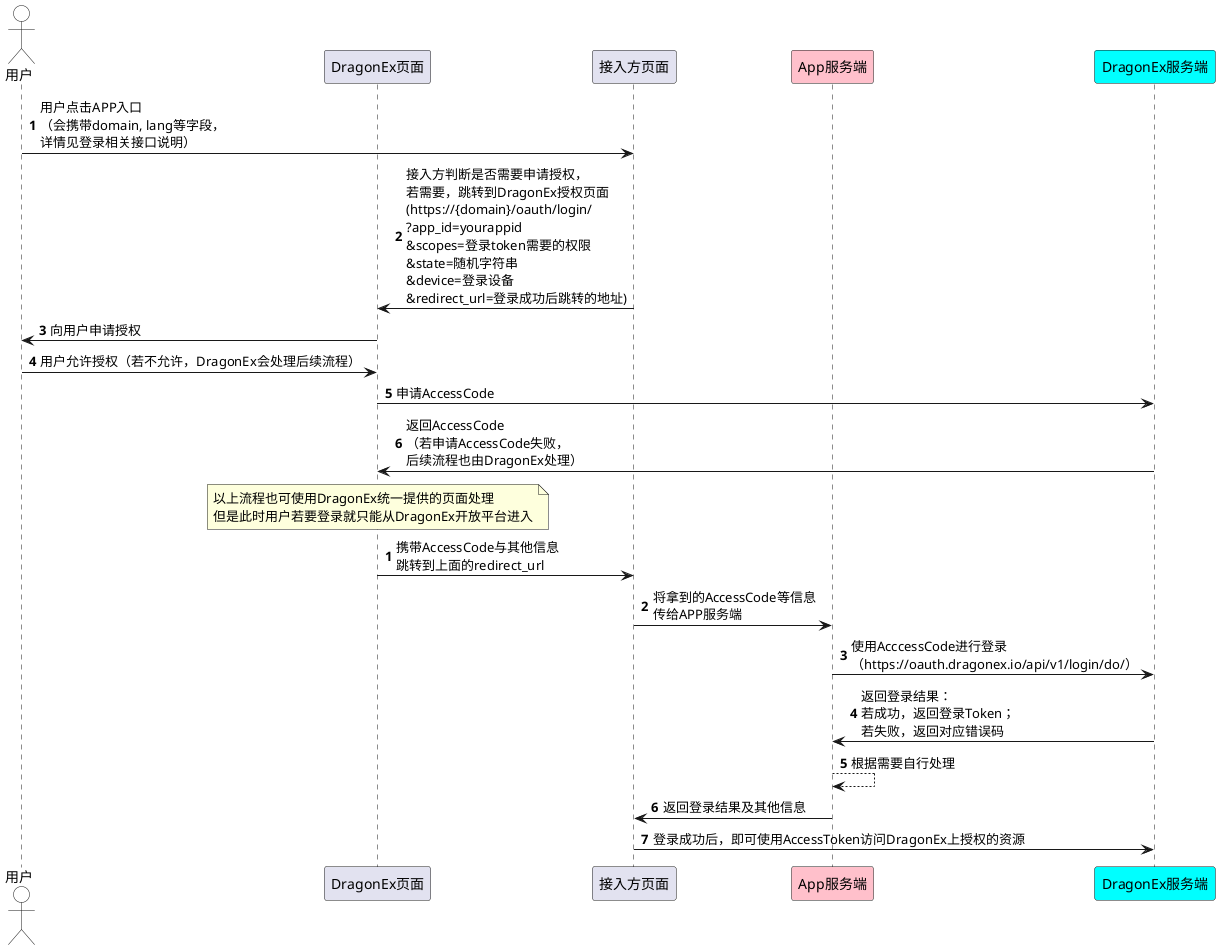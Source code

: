 @startuml DragonEx开放平台-登录授权流程图

actor 用户 as user #White
participant DragonEx页面 as dragonexBrowser
participant 接入方页面 as appBrowser
participant App服务端 as appServer #Pink
participant DragonEx服务端 as dragonexServer #aqua

autonumber 1 1
user -> appBrowser: 用户点击APP入口\n（会携带domain, lang等字段，\n详情见登录相关接口说明）
appBrowser -> dragonexBrowser: 接入方判断是否需要申请授权，\n若需要，跳转到DragonEx授权页面\n(https://{domain}/oauth/login/\n?app_id=yourappid\n&scopes=登录token需要的权限\n&state=随机字符串\n&device=登录设备\n&redirect_url=登录成功后跳转的地址)
dragonexBrowser -> user: 向用户申请授权
user -> dragonexBrowser: 用户允许授权（若不允许，DragonEx会处理后续流程）
dragonexBrowser -> dragonexServer: 申请AccessCode
dragonexServer -> dragonexBrowser: 返回AccessCode\n（若申请AccessCode失败，\n后续流程也由DragonEx处理）
note over of dragonexBrowser: 以上流程也可使用DragonEx统一提供的页面处理\n但是此时用户若要登录就只能从DragonEx开放平台进入
autonumber stop

autonumber 1 1
dragonexBrowser -> appBrowser: 携带AccessCode与其他信息\n跳转到上面的redirect_url
appBrowser -> appServer: 将拿到的AccessCode等信息\n传给APP服务端
appServer -> dragonexServer: 使用AcccessCode进行登录\n（https://oauth.dragonex.io/api/v1/login/do/）
dragonexServer -> appServer: 返回登录结果：\n若成功，返回登录Token；\n若失败，返回对应错误码
appServer --> appServer: 根据需要自行处理
appServer -> appBrowser: 返回登录结果及其他信息
appBrowser -> dragonexServer: 登录成功后，即可使用AccessToken访问DragonEx上授权的资源
autonumber stop

@enduml